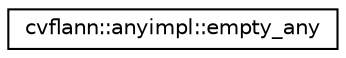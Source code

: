 digraph "Graphical Class Hierarchy"
{
 // LATEX_PDF_SIZE
  edge [fontname="Helvetica",fontsize="10",labelfontname="Helvetica",labelfontsize="10"];
  node [fontname="Helvetica",fontsize="10",shape=record];
  rankdir="LR";
  Node0 [label="cvflann::anyimpl::empty_any",height=0.2,width=0.4,color="black", fillcolor="white", style="filled",URL="$structcvflann_1_1anyimpl_1_1empty__any.html",tooltip=" "];
}
